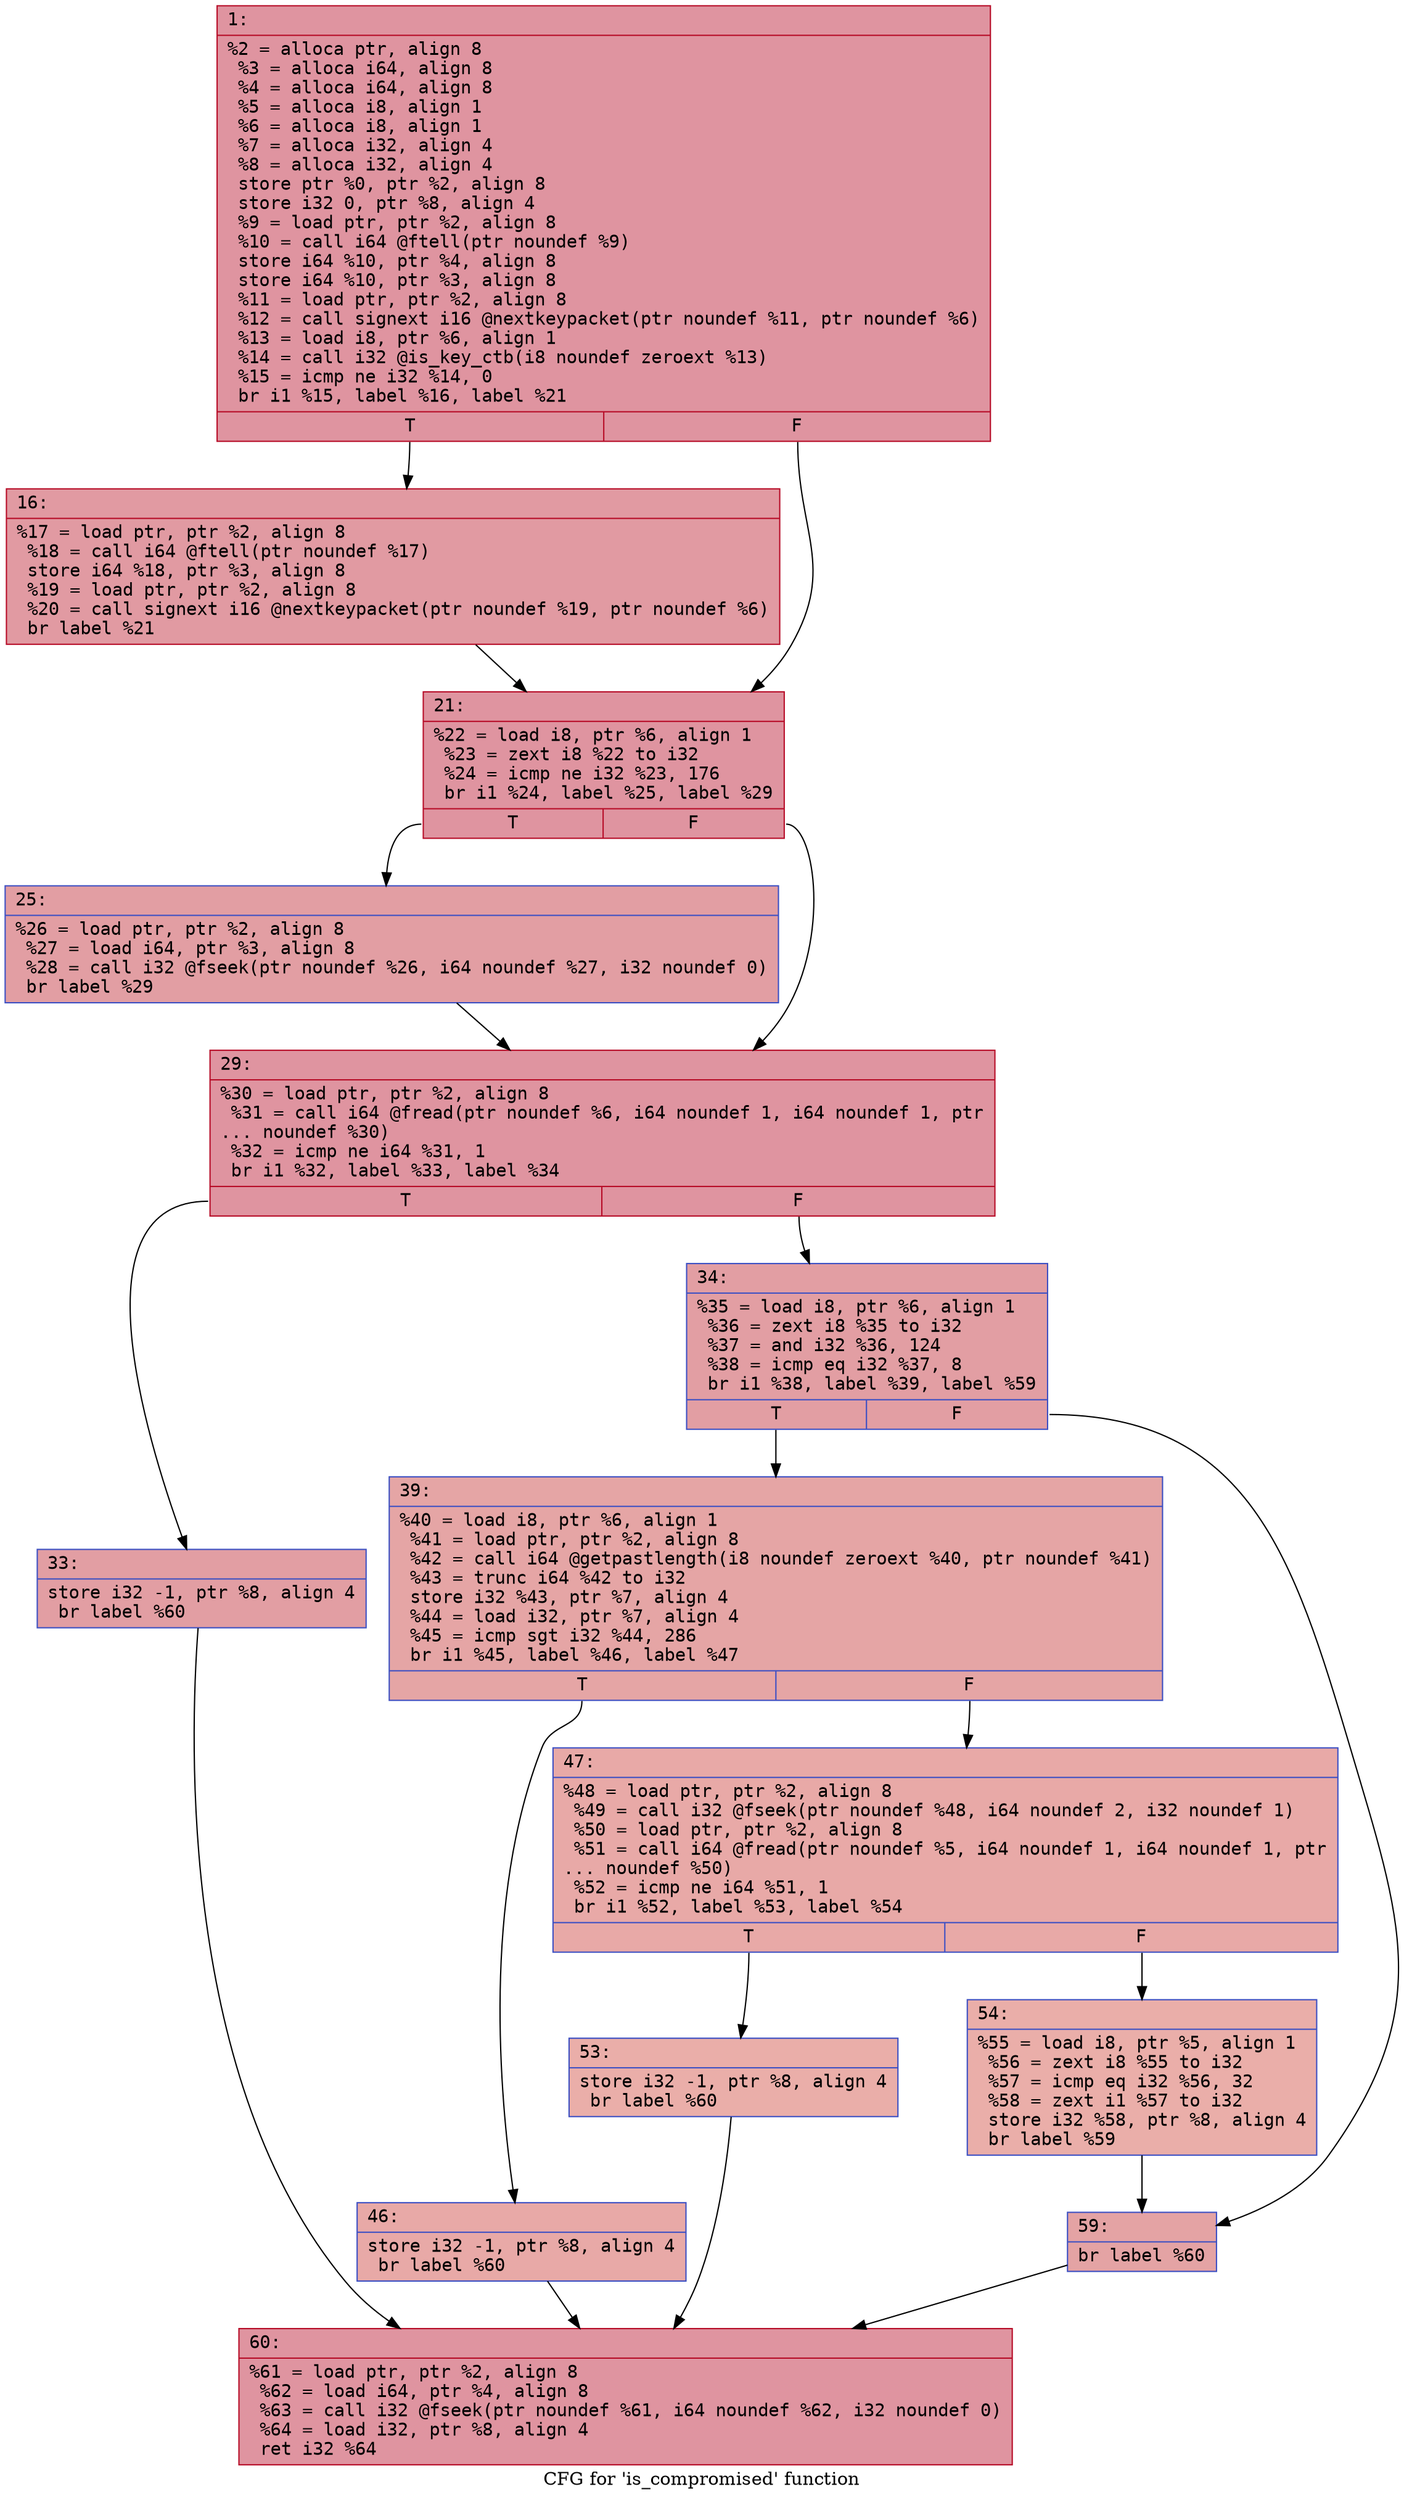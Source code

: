 digraph "CFG for 'is_compromised' function" {
	label="CFG for 'is_compromised' function";

	Node0x6000011f3750 [shape=record,color="#b70d28ff", style=filled, fillcolor="#b70d2870" fontname="Courier",label="{1:\l|  %2 = alloca ptr, align 8\l  %3 = alloca i64, align 8\l  %4 = alloca i64, align 8\l  %5 = alloca i8, align 1\l  %6 = alloca i8, align 1\l  %7 = alloca i32, align 4\l  %8 = alloca i32, align 4\l  store ptr %0, ptr %2, align 8\l  store i32 0, ptr %8, align 4\l  %9 = load ptr, ptr %2, align 8\l  %10 = call i64 @ftell(ptr noundef %9)\l  store i64 %10, ptr %4, align 8\l  store i64 %10, ptr %3, align 8\l  %11 = load ptr, ptr %2, align 8\l  %12 = call signext i16 @nextkeypacket(ptr noundef %11, ptr noundef %6)\l  %13 = load i8, ptr %6, align 1\l  %14 = call i32 @is_key_ctb(i8 noundef zeroext %13)\l  %15 = icmp ne i32 %14, 0\l  br i1 %15, label %16, label %21\l|{<s0>T|<s1>F}}"];
	Node0x6000011f3750:s0 -> Node0x6000011f37a0[tooltip="1 -> 16\nProbability 62.50%" ];
	Node0x6000011f3750:s1 -> Node0x6000011f37f0[tooltip="1 -> 21\nProbability 37.50%" ];
	Node0x6000011f37a0 [shape=record,color="#b70d28ff", style=filled, fillcolor="#bb1b2c70" fontname="Courier",label="{16:\l|  %17 = load ptr, ptr %2, align 8\l  %18 = call i64 @ftell(ptr noundef %17)\l  store i64 %18, ptr %3, align 8\l  %19 = load ptr, ptr %2, align 8\l  %20 = call signext i16 @nextkeypacket(ptr noundef %19, ptr noundef %6)\l  br label %21\l}"];
	Node0x6000011f37a0 -> Node0x6000011f37f0[tooltip="16 -> 21\nProbability 100.00%" ];
	Node0x6000011f37f0 [shape=record,color="#b70d28ff", style=filled, fillcolor="#b70d2870" fontname="Courier",label="{21:\l|  %22 = load i8, ptr %6, align 1\l  %23 = zext i8 %22 to i32\l  %24 = icmp ne i32 %23, 176\l  br i1 %24, label %25, label %29\l|{<s0>T|<s1>F}}"];
	Node0x6000011f37f0:s0 -> Node0x6000011f3840[tooltip="21 -> 25\nProbability 50.00%" ];
	Node0x6000011f37f0:s1 -> Node0x6000011f3890[tooltip="21 -> 29\nProbability 50.00%" ];
	Node0x6000011f3840 [shape=record,color="#3d50c3ff", style=filled, fillcolor="#be242e70" fontname="Courier",label="{25:\l|  %26 = load ptr, ptr %2, align 8\l  %27 = load i64, ptr %3, align 8\l  %28 = call i32 @fseek(ptr noundef %26, i64 noundef %27, i32 noundef 0)\l  br label %29\l}"];
	Node0x6000011f3840 -> Node0x6000011f3890[tooltip="25 -> 29\nProbability 100.00%" ];
	Node0x6000011f3890 [shape=record,color="#b70d28ff", style=filled, fillcolor="#b70d2870" fontname="Courier",label="{29:\l|  %30 = load ptr, ptr %2, align 8\l  %31 = call i64 @fread(ptr noundef %6, i64 noundef 1, i64 noundef 1, ptr\l... noundef %30)\l  %32 = icmp ne i64 %31, 1\l  br i1 %32, label %33, label %34\l|{<s0>T|<s1>F}}"];
	Node0x6000011f3890:s0 -> Node0x6000011f38e0[tooltip="29 -> 33\nProbability 50.00%" ];
	Node0x6000011f3890:s1 -> Node0x6000011f3930[tooltip="29 -> 34\nProbability 50.00%" ];
	Node0x6000011f38e0 [shape=record,color="#3d50c3ff", style=filled, fillcolor="#be242e70" fontname="Courier",label="{33:\l|  store i32 -1, ptr %8, align 4\l  br label %60\l}"];
	Node0x6000011f38e0 -> Node0x6000011f3b60[tooltip="33 -> 60\nProbability 100.00%" ];
	Node0x6000011f3930 [shape=record,color="#3d50c3ff", style=filled, fillcolor="#be242e70" fontname="Courier",label="{34:\l|  %35 = load i8, ptr %6, align 1\l  %36 = zext i8 %35 to i32\l  %37 = and i32 %36, 124\l  %38 = icmp eq i32 %37, 8\l  br i1 %38, label %39, label %59\l|{<s0>T|<s1>F}}"];
	Node0x6000011f3930:s0 -> Node0x6000011f3980[tooltip="34 -> 39\nProbability 50.00%" ];
	Node0x6000011f3930:s1 -> Node0x6000011f3b10[tooltip="34 -> 59\nProbability 50.00%" ];
	Node0x6000011f3980 [shape=record,color="#3d50c3ff", style=filled, fillcolor="#c5333470" fontname="Courier",label="{39:\l|  %40 = load i8, ptr %6, align 1\l  %41 = load ptr, ptr %2, align 8\l  %42 = call i64 @getpastlength(i8 noundef zeroext %40, ptr noundef %41)\l  %43 = trunc i64 %42 to i32\l  store i32 %43, ptr %7, align 4\l  %44 = load i32, ptr %7, align 4\l  %45 = icmp sgt i32 %44, 286\l  br i1 %45, label %46, label %47\l|{<s0>T|<s1>F}}"];
	Node0x6000011f3980:s0 -> Node0x6000011f39d0[tooltip="39 -> 46\nProbability 50.00%" ];
	Node0x6000011f3980:s1 -> Node0x6000011f3a20[tooltip="39 -> 47\nProbability 50.00%" ];
	Node0x6000011f39d0 [shape=record,color="#3d50c3ff", style=filled, fillcolor="#ca3b3770" fontname="Courier",label="{46:\l|  store i32 -1, ptr %8, align 4\l  br label %60\l}"];
	Node0x6000011f39d0 -> Node0x6000011f3b60[tooltip="46 -> 60\nProbability 100.00%" ];
	Node0x6000011f3a20 [shape=record,color="#3d50c3ff", style=filled, fillcolor="#ca3b3770" fontname="Courier",label="{47:\l|  %48 = load ptr, ptr %2, align 8\l  %49 = call i32 @fseek(ptr noundef %48, i64 noundef 2, i32 noundef 1)\l  %50 = load ptr, ptr %2, align 8\l  %51 = call i64 @fread(ptr noundef %5, i64 noundef 1, i64 noundef 1, ptr\l... noundef %50)\l  %52 = icmp ne i64 %51, 1\l  br i1 %52, label %53, label %54\l|{<s0>T|<s1>F}}"];
	Node0x6000011f3a20:s0 -> Node0x6000011f3a70[tooltip="47 -> 53\nProbability 50.00%" ];
	Node0x6000011f3a20:s1 -> Node0x6000011f3ac0[tooltip="47 -> 54\nProbability 50.00%" ];
	Node0x6000011f3a70 [shape=record,color="#3d50c3ff", style=filled, fillcolor="#d0473d70" fontname="Courier",label="{53:\l|  store i32 -1, ptr %8, align 4\l  br label %60\l}"];
	Node0x6000011f3a70 -> Node0x6000011f3b60[tooltip="53 -> 60\nProbability 100.00%" ];
	Node0x6000011f3ac0 [shape=record,color="#3d50c3ff", style=filled, fillcolor="#d0473d70" fontname="Courier",label="{54:\l|  %55 = load i8, ptr %5, align 1\l  %56 = zext i8 %55 to i32\l  %57 = icmp eq i32 %56, 32\l  %58 = zext i1 %57 to i32\l  store i32 %58, ptr %8, align 4\l  br label %59\l}"];
	Node0x6000011f3ac0 -> Node0x6000011f3b10[tooltip="54 -> 59\nProbability 100.00%" ];
	Node0x6000011f3b10 [shape=record,color="#3d50c3ff", style=filled, fillcolor="#c32e3170" fontname="Courier",label="{59:\l|  br label %60\l}"];
	Node0x6000011f3b10 -> Node0x6000011f3b60[tooltip="59 -> 60\nProbability 100.00%" ];
	Node0x6000011f3b60 [shape=record,color="#b70d28ff", style=filled, fillcolor="#b70d2870" fontname="Courier",label="{60:\l|  %61 = load ptr, ptr %2, align 8\l  %62 = load i64, ptr %4, align 8\l  %63 = call i32 @fseek(ptr noundef %61, i64 noundef %62, i32 noundef 0)\l  %64 = load i32, ptr %8, align 4\l  ret i32 %64\l}"];
}
